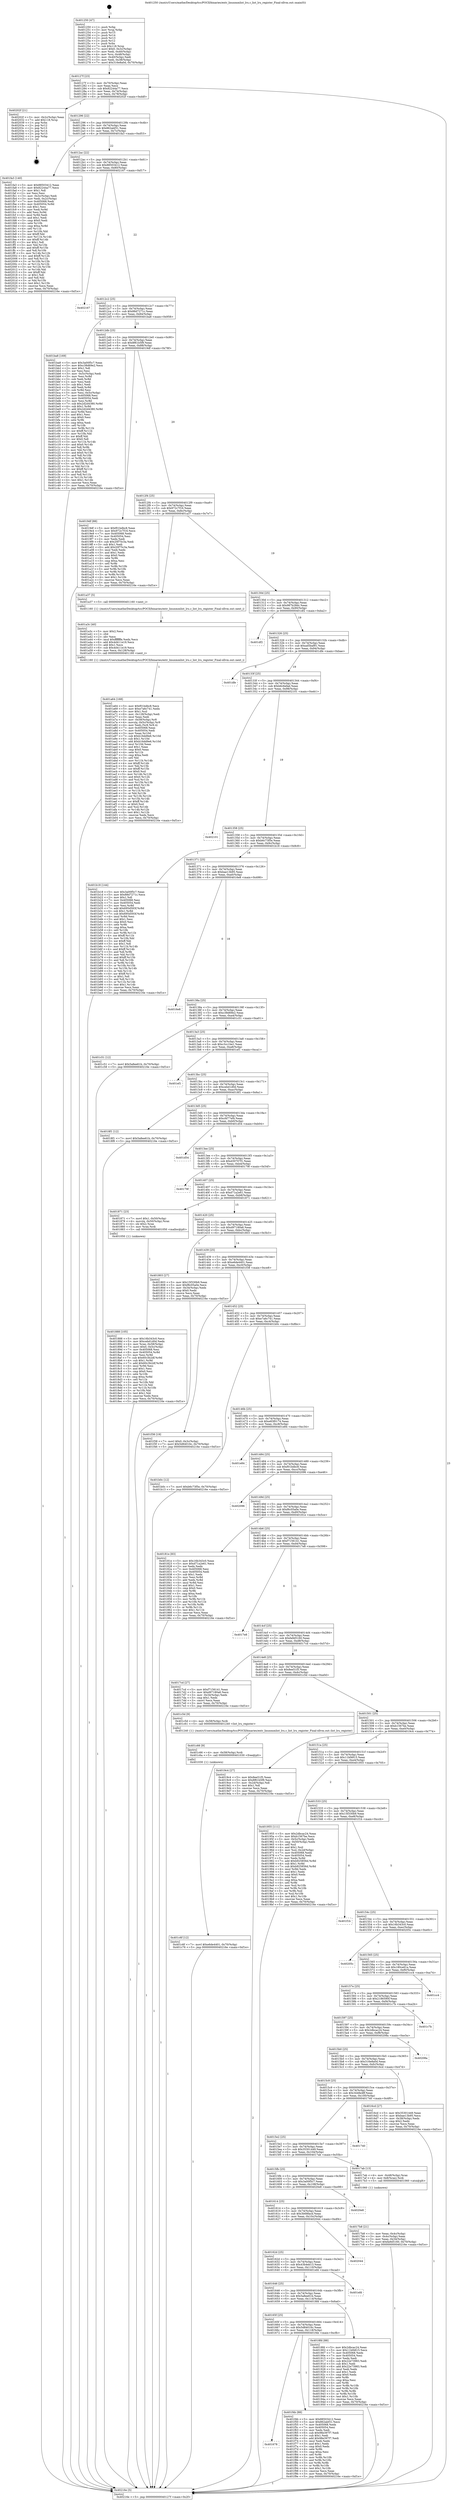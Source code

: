 digraph "0x401250" {
  label = "0x401250 (/mnt/c/Users/mathe/Desktop/tcc/POCII/binaries/extr_linuxmmlist_lru.c_list_lru_register_Final-ollvm.out::main(0))"
  labelloc = "t"
  node[shape=record]

  Entry [label="",width=0.3,height=0.3,shape=circle,fillcolor=black,style=filled]
  "0x40127f" [label="{
     0x40127f [23]\l
     | [instrs]\l
     &nbsp;&nbsp;0x40127f \<+3\>: mov -0x70(%rbp),%eax\l
     &nbsp;&nbsp;0x401282 \<+2\>: mov %eax,%ecx\l
     &nbsp;&nbsp;0x401284 \<+6\>: sub $0x82244a77,%ecx\l
     &nbsp;&nbsp;0x40128a \<+3\>: mov %eax,-0x74(%rbp)\l
     &nbsp;&nbsp;0x40128d \<+3\>: mov %ecx,-0x78(%rbp)\l
     &nbsp;&nbsp;0x401290 \<+6\>: je 000000000040202f \<main+0xddf\>\l
  }"]
  "0x40202f" [label="{
     0x40202f [21]\l
     | [instrs]\l
     &nbsp;&nbsp;0x40202f \<+3\>: mov -0x2c(%rbp),%eax\l
     &nbsp;&nbsp;0x402032 \<+7\>: add $0x118,%rsp\l
     &nbsp;&nbsp;0x402039 \<+1\>: pop %rbx\l
     &nbsp;&nbsp;0x40203a \<+2\>: pop %r12\l
     &nbsp;&nbsp;0x40203c \<+2\>: pop %r13\l
     &nbsp;&nbsp;0x40203e \<+2\>: pop %r14\l
     &nbsp;&nbsp;0x402040 \<+2\>: pop %r15\l
     &nbsp;&nbsp;0x402042 \<+1\>: pop %rbp\l
     &nbsp;&nbsp;0x402043 \<+1\>: ret\l
  }"]
  "0x401296" [label="{
     0x401296 [22]\l
     | [instrs]\l
     &nbsp;&nbsp;0x401296 \<+5\>: jmp 000000000040129b \<main+0x4b\>\l
     &nbsp;&nbsp;0x40129b \<+3\>: mov -0x74(%rbp),%eax\l
     &nbsp;&nbsp;0x40129e \<+5\>: sub $0x862abf31,%eax\l
     &nbsp;&nbsp;0x4012a3 \<+3\>: mov %eax,-0x7c(%rbp)\l
     &nbsp;&nbsp;0x4012a6 \<+6\>: je 0000000000401fa3 \<main+0xd53\>\l
  }"]
  Exit [label="",width=0.3,height=0.3,shape=circle,fillcolor=black,style=filled,peripheries=2]
  "0x401fa3" [label="{
     0x401fa3 [140]\l
     | [instrs]\l
     &nbsp;&nbsp;0x401fa3 \<+5\>: mov $0x88503412,%eax\l
     &nbsp;&nbsp;0x401fa8 \<+5\>: mov $0x82244a77,%ecx\l
     &nbsp;&nbsp;0x401fad \<+2\>: mov $0x1,%dl\l
     &nbsp;&nbsp;0x401faf \<+2\>: xor %esi,%esi\l
     &nbsp;&nbsp;0x401fb1 \<+3\>: mov -0x3c(%rbp),%edi\l
     &nbsp;&nbsp;0x401fb4 \<+3\>: mov %edi,-0x2c(%rbp)\l
     &nbsp;&nbsp;0x401fb7 \<+7\>: mov 0x405068,%edi\l
     &nbsp;&nbsp;0x401fbe \<+8\>: mov 0x405054,%r8d\l
     &nbsp;&nbsp;0x401fc6 \<+3\>: sub $0x1,%esi\l
     &nbsp;&nbsp;0x401fc9 \<+3\>: mov %edi,%r9d\l
     &nbsp;&nbsp;0x401fcc \<+3\>: add %esi,%r9d\l
     &nbsp;&nbsp;0x401fcf \<+4\>: imul %r9d,%edi\l
     &nbsp;&nbsp;0x401fd3 \<+3\>: and $0x1,%edi\l
     &nbsp;&nbsp;0x401fd6 \<+3\>: cmp $0x0,%edi\l
     &nbsp;&nbsp;0x401fd9 \<+4\>: sete %r10b\l
     &nbsp;&nbsp;0x401fdd \<+4\>: cmp $0xa,%r8d\l
     &nbsp;&nbsp;0x401fe1 \<+4\>: setl %r11b\l
     &nbsp;&nbsp;0x401fe5 \<+3\>: mov %r10b,%bl\l
     &nbsp;&nbsp;0x401fe8 \<+3\>: xor $0xff,%bl\l
     &nbsp;&nbsp;0x401feb \<+3\>: mov %r11b,%r14b\l
     &nbsp;&nbsp;0x401fee \<+4\>: xor $0xff,%r14b\l
     &nbsp;&nbsp;0x401ff2 \<+3\>: xor $0x1,%dl\l
     &nbsp;&nbsp;0x401ff5 \<+3\>: mov %bl,%r15b\l
     &nbsp;&nbsp;0x401ff8 \<+4\>: and $0xff,%r15b\l
     &nbsp;&nbsp;0x401ffc \<+3\>: and %dl,%r10b\l
     &nbsp;&nbsp;0x401fff \<+3\>: mov %r14b,%r12b\l
     &nbsp;&nbsp;0x402002 \<+4\>: and $0xff,%r12b\l
     &nbsp;&nbsp;0x402006 \<+3\>: and %dl,%r11b\l
     &nbsp;&nbsp;0x402009 \<+3\>: or %r10b,%r15b\l
     &nbsp;&nbsp;0x40200c \<+3\>: or %r11b,%r12b\l
     &nbsp;&nbsp;0x40200f \<+3\>: xor %r12b,%r15b\l
     &nbsp;&nbsp;0x402012 \<+3\>: or %r14b,%bl\l
     &nbsp;&nbsp;0x402015 \<+3\>: xor $0xff,%bl\l
     &nbsp;&nbsp;0x402018 \<+3\>: or $0x1,%dl\l
     &nbsp;&nbsp;0x40201b \<+2\>: and %dl,%bl\l
     &nbsp;&nbsp;0x40201d \<+3\>: or %bl,%r15b\l
     &nbsp;&nbsp;0x402020 \<+4\>: test $0x1,%r15b\l
     &nbsp;&nbsp;0x402024 \<+3\>: cmovne %ecx,%eax\l
     &nbsp;&nbsp;0x402027 \<+3\>: mov %eax,-0x70(%rbp)\l
     &nbsp;&nbsp;0x40202a \<+5\>: jmp 000000000040216e \<main+0xf1e\>\l
  }"]
  "0x4012ac" [label="{
     0x4012ac [22]\l
     | [instrs]\l
     &nbsp;&nbsp;0x4012ac \<+5\>: jmp 00000000004012b1 \<main+0x61\>\l
     &nbsp;&nbsp;0x4012b1 \<+3\>: mov -0x74(%rbp),%eax\l
     &nbsp;&nbsp;0x4012b4 \<+5\>: sub $0x88503412,%eax\l
     &nbsp;&nbsp;0x4012b9 \<+3\>: mov %eax,-0x80(%rbp)\l
     &nbsp;&nbsp;0x4012bc \<+6\>: je 0000000000402167 \<main+0xf17\>\l
  }"]
  "0x401678" [label="{
     0x401678\l
  }", style=dashed]
  "0x402167" [label="{
     0x402167\l
  }", style=dashed]
  "0x4012c2" [label="{
     0x4012c2 [25]\l
     | [instrs]\l
     &nbsp;&nbsp;0x4012c2 \<+5\>: jmp 00000000004012c7 \<main+0x77\>\l
     &nbsp;&nbsp;0x4012c7 \<+3\>: mov -0x74(%rbp),%eax\l
     &nbsp;&nbsp;0x4012ca \<+5\>: sub $0x88d7271c,%eax\l
     &nbsp;&nbsp;0x4012cf \<+6\>: mov %eax,-0x84(%rbp)\l
     &nbsp;&nbsp;0x4012d5 \<+6\>: je 0000000000401ba8 \<main+0x958\>\l
  }"]
  "0x401f4b" [label="{
     0x401f4b [88]\l
     | [instrs]\l
     &nbsp;&nbsp;0x401f4b \<+5\>: mov $0x88503412,%eax\l
     &nbsp;&nbsp;0x401f50 \<+5\>: mov $0x862abf31,%ecx\l
     &nbsp;&nbsp;0x401f55 \<+7\>: mov 0x405068,%edx\l
     &nbsp;&nbsp;0x401f5c \<+7\>: mov 0x405054,%esi\l
     &nbsp;&nbsp;0x401f63 \<+2\>: mov %edx,%edi\l
     &nbsp;&nbsp;0x401f65 \<+6\>: sub $0x98e397f7,%edi\l
     &nbsp;&nbsp;0x401f6b \<+3\>: sub $0x1,%edi\l
     &nbsp;&nbsp;0x401f6e \<+6\>: add $0x98e397f7,%edi\l
     &nbsp;&nbsp;0x401f74 \<+3\>: imul %edi,%edx\l
     &nbsp;&nbsp;0x401f77 \<+3\>: and $0x1,%edx\l
     &nbsp;&nbsp;0x401f7a \<+3\>: cmp $0x0,%edx\l
     &nbsp;&nbsp;0x401f7d \<+4\>: sete %r8b\l
     &nbsp;&nbsp;0x401f81 \<+3\>: cmp $0xa,%esi\l
     &nbsp;&nbsp;0x401f84 \<+4\>: setl %r9b\l
     &nbsp;&nbsp;0x401f88 \<+3\>: mov %r8b,%r10b\l
     &nbsp;&nbsp;0x401f8b \<+3\>: and %r9b,%r10b\l
     &nbsp;&nbsp;0x401f8e \<+3\>: xor %r9b,%r8b\l
     &nbsp;&nbsp;0x401f91 \<+3\>: or %r8b,%r10b\l
     &nbsp;&nbsp;0x401f94 \<+4\>: test $0x1,%r10b\l
     &nbsp;&nbsp;0x401f98 \<+3\>: cmovne %ecx,%eax\l
     &nbsp;&nbsp;0x401f9b \<+3\>: mov %eax,-0x70(%rbp)\l
     &nbsp;&nbsp;0x401f9e \<+5\>: jmp 000000000040216e \<main+0xf1e\>\l
  }"]
  "0x401ba8" [label="{
     0x401ba8 [169]\l
     | [instrs]\l
     &nbsp;&nbsp;0x401ba8 \<+5\>: mov $0x3a00f5c7,%eax\l
     &nbsp;&nbsp;0x401bad \<+5\>: mov $0xc38d69e2,%ecx\l
     &nbsp;&nbsp;0x401bb2 \<+2\>: mov $0x1,%dl\l
     &nbsp;&nbsp;0x401bb4 \<+2\>: xor %esi,%esi\l
     &nbsp;&nbsp;0x401bb6 \<+3\>: mov -0x5c(%rbp),%edi\l
     &nbsp;&nbsp;0x401bb9 \<+3\>: mov %esi,%r8d\l
     &nbsp;&nbsp;0x401bbc \<+3\>: sub %edi,%r8d\l
     &nbsp;&nbsp;0x401bbf \<+2\>: mov %esi,%edi\l
     &nbsp;&nbsp;0x401bc1 \<+3\>: sub $0x1,%edi\l
     &nbsp;&nbsp;0x401bc4 \<+3\>: add %edi,%r8d\l
     &nbsp;&nbsp;0x401bc7 \<+3\>: sub %r8d,%esi\l
     &nbsp;&nbsp;0x401bca \<+3\>: mov %esi,-0x5c(%rbp)\l
     &nbsp;&nbsp;0x401bcd \<+7\>: mov 0x405068,%esi\l
     &nbsp;&nbsp;0x401bd4 \<+7\>: mov 0x405054,%edi\l
     &nbsp;&nbsp;0x401bdb \<+3\>: mov %esi,%r8d\l
     &nbsp;&nbsp;0x401bde \<+7\>: sub $0x2d2d4380,%r8d\l
     &nbsp;&nbsp;0x401be5 \<+4\>: sub $0x1,%r8d\l
     &nbsp;&nbsp;0x401be9 \<+7\>: add $0x2d2d4380,%r8d\l
     &nbsp;&nbsp;0x401bf0 \<+4\>: imul %r8d,%esi\l
     &nbsp;&nbsp;0x401bf4 \<+3\>: and $0x1,%esi\l
     &nbsp;&nbsp;0x401bf7 \<+3\>: cmp $0x0,%esi\l
     &nbsp;&nbsp;0x401bfa \<+4\>: sete %r9b\l
     &nbsp;&nbsp;0x401bfe \<+3\>: cmp $0xa,%edi\l
     &nbsp;&nbsp;0x401c01 \<+4\>: setl %r10b\l
     &nbsp;&nbsp;0x401c05 \<+3\>: mov %r9b,%r11b\l
     &nbsp;&nbsp;0x401c08 \<+4\>: xor $0xff,%r11b\l
     &nbsp;&nbsp;0x401c0c \<+3\>: mov %r10b,%bl\l
     &nbsp;&nbsp;0x401c0f \<+3\>: xor $0xff,%bl\l
     &nbsp;&nbsp;0x401c12 \<+3\>: xor $0x0,%dl\l
     &nbsp;&nbsp;0x401c15 \<+3\>: mov %r11b,%r14b\l
     &nbsp;&nbsp;0x401c18 \<+4\>: and $0x0,%r14b\l
     &nbsp;&nbsp;0x401c1c \<+3\>: and %dl,%r9b\l
     &nbsp;&nbsp;0x401c1f \<+3\>: mov %bl,%r15b\l
     &nbsp;&nbsp;0x401c22 \<+4\>: and $0x0,%r15b\l
     &nbsp;&nbsp;0x401c26 \<+3\>: and %dl,%r10b\l
     &nbsp;&nbsp;0x401c29 \<+3\>: or %r9b,%r14b\l
     &nbsp;&nbsp;0x401c2c \<+3\>: or %r10b,%r15b\l
     &nbsp;&nbsp;0x401c2f \<+3\>: xor %r15b,%r14b\l
     &nbsp;&nbsp;0x401c32 \<+3\>: or %bl,%r11b\l
     &nbsp;&nbsp;0x401c35 \<+4\>: xor $0xff,%r11b\l
     &nbsp;&nbsp;0x401c39 \<+3\>: or $0x0,%dl\l
     &nbsp;&nbsp;0x401c3c \<+3\>: and %dl,%r11b\l
     &nbsp;&nbsp;0x401c3f \<+3\>: or %r11b,%r14b\l
     &nbsp;&nbsp;0x401c42 \<+4\>: test $0x1,%r14b\l
     &nbsp;&nbsp;0x401c46 \<+3\>: cmovne %ecx,%eax\l
     &nbsp;&nbsp;0x401c49 \<+3\>: mov %eax,-0x70(%rbp)\l
     &nbsp;&nbsp;0x401c4c \<+5\>: jmp 000000000040216e \<main+0xf1e\>\l
  }"]
  "0x4012db" [label="{
     0x4012db [25]\l
     | [instrs]\l
     &nbsp;&nbsp;0x4012db \<+5\>: jmp 00000000004012e0 \<main+0x90\>\l
     &nbsp;&nbsp;0x4012e0 \<+3\>: mov -0x74(%rbp),%eax\l
     &nbsp;&nbsp;0x4012e3 \<+5\>: sub $0x8f61b5f9,%eax\l
     &nbsp;&nbsp;0x4012e8 \<+6\>: mov %eax,-0x88(%rbp)\l
     &nbsp;&nbsp;0x4012ee \<+6\>: je 00000000004019df \<main+0x78f\>\l
  }"]
  "0x401c6f" [label="{
     0x401c6f [12]\l
     | [instrs]\l
     &nbsp;&nbsp;0x401c6f \<+7\>: movl $0xe6de4401,-0x70(%rbp)\l
     &nbsp;&nbsp;0x401c76 \<+5\>: jmp 000000000040216e \<main+0xf1e\>\l
  }"]
  "0x4019df" [label="{
     0x4019df [88]\l
     | [instrs]\l
     &nbsp;&nbsp;0x4019df \<+5\>: mov $0xf01bdbc8,%eax\l
     &nbsp;&nbsp;0x4019e4 \<+5\>: mov $0x972c7f16,%ecx\l
     &nbsp;&nbsp;0x4019e9 \<+7\>: mov 0x405068,%edx\l
     &nbsp;&nbsp;0x4019f0 \<+7\>: mov 0x405054,%esi\l
     &nbsp;&nbsp;0x4019f7 \<+2\>: mov %edx,%edi\l
     &nbsp;&nbsp;0x4019f9 \<+6\>: sub $0x20f75c3a,%edi\l
     &nbsp;&nbsp;0x4019ff \<+3\>: sub $0x1,%edi\l
     &nbsp;&nbsp;0x401a02 \<+6\>: add $0x20f75c3a,%edi\l
     &nbsp;&nbsp;0x401a08 \<+3\>: imul %edi,%edx\l
     &nbsp;&nbsp;0x401a0b \<+3\>: and $0x1,%edx\l
     &nbsp;&nbsp;0x401a0e \<+3\>: cmp $0x0,%edx\l
     &nbsp;&nbsp;0x401a11 \<+4\>: sete %r8b\l
     &nbsp;&nbsp;0x401a15 \<+3\>: cmp $0xa,%esi\l
     &nbsp;&nbsp;0x401a18 \<+4\>: setl %r9b\l
     &nbsp;&nbsp;0x401a1c \<+3\>: mov %r8b,%r10b\l
     &nbsp;&nbsp;0x401a1f \<+3\>: and %r9b,%r10b\l
     &nbsp;&nbsp;0x401a22 \<+3\>: xor %r9b,%r8b\l
     &nbsp;&nbsp;0x401a25 \<+3\>: or %r8b,%r10b\l
     &nbsp;&nbsp;0x401a28 \<+4\>: test $0x1,%r10b\l
     &nbsp;&nbsp;0x401a2c \<+3\>: cmovne %ecx,%eax\l
     &nbsp;&nbsp;0x401a2f \<+3\>: mov %eax,-0x70(%rbp)\l
     &nbsp;&nbsp;0x401a32 \<+5\>: jmp 000000000040216e \<main+0xf1e\>\l
  }"]
  "0x4012f4" [label="{
     0x4012f4 [25]\l
     | [instrs]\l
     &nbsp;&nbsp;0x4012f4 \<+5\>: jmp 00000000004012f9 \<main+0xa9\>\l
     &nbsp;&nbsp;0x4012f9 \<+3\>: mov -0x74(%rbp),%eax\l
     &nbsp;&nbsp;0x4012fc \<+5\>: sub $0x972c7f16,%eax\l
     &nbsp;&nbsp;0x401301 \<+6\>: mov %eax,-0x8c(%rbp)\l
     &nbsp;&nbsp;0x401307 \<+6\>: je 0000000000401a37 \<main+0x7e7\>\l
  }"]
  "0x401c66" [label="{
     0x401c66 [9]\l
     | [instrs]\l
     &nbsp;&nbsp;0x401c66 \<+4\>: mov -0x58(%rbp),%rdi\l
     &nbsp;&nbsp;0x401c6a \<+5\>: call 0000000000401030 \<free@plt\>\l
     | [calls]\l
     &nbsp;&nbsp;0x401030 \{1\} (unknown)\l
  }"]
  "0x401a37" [label="{
     0x401a37 [5]\l
     | [instrs]\l
     &nbsp;&nbsp;0x401a37 \<+5\>: call 0000000000401160 \<next_i\>\l
     | [calls]\l
     &nbsp;&nbsp;0x401160 \{1\} (/mnt/c/Users/mathe/Desktop/tcc/POCII/binaries/extr_linuxmmlist_lru.c_list_lru_register_Final-ollvm.out::next_i)\l
  }"]
  "0x40130d" [label="{
     0x40130d [25]\l
     | [instrs]\l
     &nbsp;&nbsp;0x40130d \<+5\>: jmp 0000000000401312 \<main+0xc2\>\l
     &nbsp;&nbsp;0x401312 \<+3\>: mov -0x74(%rbp),%eax\l
     &nbsp;&nbsp;0x401315 \<+5\>: sub $0x987b28dc,%eax\l
     &nbsp;&nbsp;0x40131a \<+6\>: mov %eax,-0x90(%rbp)\l
     &nbsp;&nbsp;0x401320 \<+6\>: je 0000000000401df2 \<main+0xba2\>\l
  }"]
  "0x401a64" [label="{
     0x401a64 [168]\l
     | [instrs]\l
     &nbsp;&nbsp;0x401a64 \<+5\>: mov $0xf01bdbc8,%ecx\l
     &nbsp;&nbsp;0x401a69 \<+5\>: mov $0xe7a6c741,%edx\l
     &nbsp;&nbsp;0x401a6e \<+3\>: mov $0x1,%sil\l
     &nbsp;&nbsp;0x401a71 \<+6\>: mov -0x128(%rbp),%edi\l
     &nbsp;&nbsp;0x401a77 \<+3\>: imul %eax,%edi\l
     &nbsp;&nbsp;0x401a7a \<+4\>: mov -0x58(%rbp),%r8\l
     &nbsp;&nbsp;0x401a7e \<+4\>: movslq -0x5c(%rbp),%r9\l
     &nbsp;&nbsp;0x401a82 \<+4\>: mov %edi,(%r8,%r9,4)\l
     &nbsp;&nbsp;0x401a86 \<+7\>: mov 0x405068,%eax\l
     &nbsp;&nbsp;0x401a8d \<+7\>: mov 0x405054,%edi\l
     &nbsp;&nbsp;0x401a94 \<+3\>: mov %eax,%r10d\l
     &nbsp;&nbsp;0x401a97 \<+7\>: sub $0xb16dd9e6,%r10d\l
     &nbsp;&nbsp;0x401a9e \<+4\>: sub $0x1,%r10d\l
     &nbsp;&nbsp;0x401aa2 \<+7\>: add $0xb16dd9e6,%r10d\l
     &nbsp;&nbsp;0x401aa9 \<+4\>: imul %r10d,%eax\l
     &nbsp;&nbsp;0x401aad \<+3\>: and $0x1,%eax\l
     &nbsp;&nbsp;0x401ab0 \<+3\>: cmp $0x0,%eax\l
     &nbsp;&nbsp;0x401ab3 \<+4\>: sete %r11b\l
     &nbsp;&nbsp;0x401ab7 \<+3\>: cmp $0xa,%edi\l
     &nbsp;&nbsp;0x401aba \<+3\>: setl %bl\l
     &nbsp;&nbsp;0x401abd \<+3\>: mov %r11b,%r14b\l
     &nbsp;&nbsp;0x401ac0 \<+4\>: xor $0xff,%r14b\l
     &nbsp;&nbsp;0x401ac4 \<+3\>: mov %bl,%r15b\l
     &nbsp;&nbsp;0x401ac7 \<+4\>: xor $0xff,%r15b\l
     &nbsp;&nbsp;0x401acb \<+4\>: xor $0x0,%sil\l
     &nbsp;&nbsp;0x401acf \<+3\>: mov %r14b,%r12b\l
     &nbsp;&nbsp;0x401ad2 \<+4\>: and $0x0,%r12b\l
     &nbsp;&nbsp;0x401ad6 \<+3\>: and %sil,%r11b\l
     &nbsp;&nbsp;0x401ad9 \<+3\>: mov %r15b,%r13b\l
     &nbsp;&nbsp;0x401adc \<+4\>: and $0x0,%r13b\l
     &nbsp;&nbsp;0x401ae0 \<+3\>: and %sil,%bl\l
     &nbsp;&nbsp;0x401ae3 \<+3\>: or %r11b,%r12b\l
     &nbsp;&nbsp;0x401ae6 \<+3\>: or %bl,%r13b\l
     &nbsp;&nbsp;0x401ae9 \<+3\>: xor %r13b,%r12b\l
     &nbsp;&nbsp;0x401aec \<+3\>: or %r15b,%r14b\l
     &nbsp;&nbsp;0x401aef \<+4\>: xor $0xff,%r14b\l
     &nbsp;&nbsp;0x401af3 \<+4\>: or $0x0,%sil\l
     &nbsp;&nbsp;0x401af7 \<+3\>: and %sil,%r14b\l
     &nbsp;&nbsp;0x401afa \<+3\>: or %r14b,%r12b\l
     &nbsp;&nbsp;0x401afd \<+4\>: test $0x1,%r12b\l
     &nbsp;&nbsp;0x401b01 \<+3\>: cmovne %edx,%ecx\l
     &nbsp;&nbsp;0x401b04 \<+3\>: mov %ecx,-0x70(%rbp)\l
     &nbsp;&nbsp;0x401b07 \<+5\>: jmp 000000000040216e \<main+0xf1e\>\l
  }"]
  "0x401df2" [label="{
     0x401df2\l
  }", style=dashed]
  "0x401326" [label="{
     0x401326 [25]\l
     | [instrs]\l
     &nbsp;&nbsp;0x401326 \<+5\>: jmp 000000000040132b \<main+0xdb\>\l
     &nbsp;&nbsp;0x40132b \<+3\>: mov -0x74(%rbp),%eax\l
     &nbsp;&nbsp;0x40132e \<+5\>: sub $0xad5baf91,%eax\l
     &nbsp;&nbsp;0x401333 \<+6\>: mov %eax,-0x94(%rbp)\l
     &nbsp;&nbsp;0x401339 \<+6\>: je 0000000000401dfe \<main+0xbae\>\l
  }"]
  "0x401a3c" [label="{
     0x401a3c [40]\l
     | [instrs]\l
     &nbsp;&nbsp;0x401a3c \<+5\>: mov $0x2,%ecx\l
     &nbsp;&nbsp;0x401a41 \<+1\>: cltd\l
     &nbsp;&nbsp;0x401a42 \<+2\>: idiv %ecx\l
     &nbsp;&nbsp;0x401a44 \<+6\>: imul $0xfffffffe,%edx,%ecx\l
     &nbsp;&nbsp;0x401a4a \<+6\>: add $0x4d411e19,%ecx\l
     &nbsp;&nbsp;0x401a50 \<+3\>: add $0x1,%ecx\l
     &nbsp;&nbsp;0x401a53 \<+6\>: sub $0x4d411e19,%ecx\l
     &nbsp;&nbsp;0x401a59 \<+6\>: mov %ecx,-0x128(%rbp)\l
     &nbsp;&nbsp;0x401a5f \<+5\>: call 0000000000401160 \<next_i\>\l
     | [calls]\l
     &nbsp;&nbsp;0x401160 \{1\} (/mnt/c/Users/mathe/Desktop/tcc/POCII/binaries/extr_linuxmmlist_lru.c_list_lru_register_Final-ollvm.out::next_i)\l
  }"]
  "0x401dfe" [label="{
     0x401dfe\l
  }", style=dashed]
  "0x40133f" [label="{
     0x40133f [25]\l
     | [instrs]\l
     &nbsp;&nbsp;0x40133f \<+5\>: jmp 0000000000401344 \<main+0xf4\>\l
     &nbsp;&nbsp;0x401344 \<+3\>: mov -0x74(%rbp),%eax\l
     &nbsp;&nbsp;0x401347 \<+5\>: sub $0xb6c6efad,%eax\l
     &nbsp;&nbsp;0x40134c \<+6\>: mov %eax,-0x98(%rbp)\l
     &nbsp;&nbsp;0x401352 \<+6\>: je 0000000000402101 \<main+0xeb1\>\l
  }"]
  "0x40165f" [label="{
     0x40165f [25]\l
     | [instrs]\l
     &nbsp;&nbsp;0x40165f \<+5\>: jmp 0000000000401664 \<main+0x414\>\l
     &nbsp;&nbsp;0x401664 \<+3\>: mov -0x74(%rbp),%eax\l
     &nbsp;&nbsp;0x401667 \<+5\>: sub $0x5d84016c,%eax\l
     &nbsp;&nbsp;0x40166c \<+6\>: mov %eax,-0x118(%rbp)\l
     &nbsp;&nbsp;0x401672 \<+6\>: je 0000000000401f4b \<main+0xcfb\>\l
  }"]
  "0x402101" [label="{
     0x402101\l
  }", style=dashed]
  "0x401358" [label="{
     0x401358 [25]\l
     | [instrs]\l
     &nbsp;&nbsp;0x401358 \<+5\>: jmp 000000000040135d \<main+0x10d\>\l
     &nbsp;&nbsp;0x40135d \<+3\>: mov -0x74(%rbp),%eax\l
     &nbsp;&nbsp;0x401360 \<+5\>: sub $0xb6c73f5e,%eax\l
     &nbsp;&nbsp;0x401365 \<+6\>: mov %eax,-0x9c(%rbp)\l
     &nbsp;&nbsp;0x40136b \<+6\>: je 0000000000401b18 \<main+0x8c8\>\l
  }"]
  "0x4018fd" [label="{
     0x4018fd [88]\l
     | [instrs]\l
     &nbsp;&nbsp;0x4018fd \<+5\>: mov $0x2dbcac24,%eax\l
     &nbsp;&nbsp;0x401902 \<+5\>: mov $0x11bf4815,%ecx\l
     &nbsp;&nbsp;0x401907 \<+7\>: mov 0x405068,%edx\l
     &nbsp;&nbsp;0x40190e \<+7\>: mov 0x405054,%esi\l
     &nbsp;&nbsp;0x401915 \<+2\>: mov %edx,%edi\l
     &nbsp;&nbsp;0x401917 \<+6\>: sub $0x22e73983,%edi\l
     &nbsp;&nbsp;0x40191d \<+3\>: sub $0x1,%edi\l
     &nbsp;&nbsp;0x401920 \<+6\>: add $0x22e73983,%edi\l
     &nbsp;&nbsp;0x401926 \<+3\>: imul %edi,%edx\l
     &nbsp;&nbsp;0x401929 \<+3\>: and $0x1,%edx\l
     &nbsp;&nbsp;0x40192c \<+3\>: cmp $0x0,%edx\l
     &nbsp;&nbsp;0x40192f \<+4\>: sete %r8b\l
     &nbsp;&nbsp;0x401933 \<+3\>: cmp $0xa,%esi\l
     &nbsp;&nbsp;0x401936 \<+4\>: setl %r9b\l
     &nbsp;&nbsp;0x40193a \<+3\>: mov %r8b,%r10b\l
     &nbsp;&nbsp;0x40193d \<+3\>: and %r9b,%r10b\l
     &nbsp;&nbsp;0x401940 \<+3\>: xor %r9b,%r8b\l
     &nbsp;&nbsp;0x401943 \<+3\>: or %r8b,%r10b\l
     &nbsp;&nbsp;0x401946 \<+4\>: test $0x1,%r10b\l
     &nbsp;&nbsp;0x40194a \<+3\>: cmovne %ecx,%eax\l
     &nbsp;&nbsp;0x40194d \<+3\>: mov %eax,-0x70(%rbp)\l
     &nbsp;&nbsp;0x401950 \<+5\>: jmp 000000000040216e \<main+0xf1e\>\l
  }"]
  "0x401b18" [label="{
     0x401b18 [144]\l
     | [instrs]\l
     &nbsp;&nbsp;0x401b18 \<+5\>: mov $0x3a00f5c7,%eax\l
     &nbsp;&nbsp;0x401b1d \<+5\>: mov $0x88d7271c,%ecx\l
     &nbsp;&nbsp;0x401b22 \<+2\>: mov $0x1,%dl\l
     &nbsp;&nbsp;0x401b24 \<+7\>: mov 0x405068,%esi\l
     &nbsp;&nbsp;0x401b2b \<+7\>: mov 0x405054,%edi\l
     &nbsp;&nbsp;0x401b32 \<+3\>: mov %esi,%r8d\l
     &nbsp;&nbsp;0x401b35 \<+7\>: add $0x695d593f,%r8d\l
     &nbsp;&nbsp;0x401b3c \<+4\>: sub $0x1,%r8d\l
     &nbsp;&nbsp;0x401b40 \<+7\>: sub $0x695d593f,%r8d\l
     &nbsp;&nbsp;0x401b47 \<+4\>: imul %r8d,%esi\l
     &nbsp;&nbsp;0x401b4b \<+3\>: and $0x1,%esi\l
     &nbsp;&nbsp;0x401b4e \<+3\>: cmp $0x0,%esi\l
     &nbsp;&nbsp;0x401b51 \<+4\>: sete %r9b\l
     &nbsp;&nbsp;0x401b55 \<+3\>: cmp $0xa,%edi\l
     &nbsp;&nbsp;0x401b58 \<+4\>: setl %r10b\l
     &nbsp;&nbsp;0x401b5c \<+3\>: mov %r9b,%r11b\l
     &nbsp;&nbsp;0x401b5f \<+4\>: xor $0xff,%r11b\l
     &nbsp;&nbsp;0x401b63 \<+3\>: mov %r10b,%bl\l
     &nbsp;&nbsp;0x401b66 \<+3\>: xor $0xff,%bl\l
     &nbsp;&nbsp;0x401b69 \<+3\>: xor $0x1,%dl\l
     &nbsp;&nbsp;0x401b6c \<+3\>: mov %r11b,%r14b\l
     &nbsp;&nbsp;0x401b6f \<+4\>: and $0xff,%r14b\l
     &nbsp;&nbsp;0x401b73 \<+3\>: and %dl,%r9b\l
     &nbsp;&nbsp;0x401b76 \<+3\>: mov %bl,%r15b\l
     &nbsp;&nbsp;0x401b79 \<+4\>: and $0xff,%r15b\l
     &nbsp;&nbsp;0x401b7d \<+3\>: and %dl,%r10b\l
     &nbsp;&nbsp;0x401b80 \<+3\>: or %r9b,%r14b\l
     &nbsp;&nbsp;0x401b83 \<+3\>: or %r10b,%r15b\l
     &nbsp;&nbsp;0x401b86 \<+3\>: xor %r15b,%r14b\l
     &nbsp;&nbsp;0x401b89 \<+3\>: or %bl,%r11b\l
     &nbsp;&nbsp;0x401b8c \<+4\>: xor $0xff,%r11b\l
     &nbsp;&nbsp;0x401b90 \<+3\>: or $0x1,%dl\l
     &nbsp;&nbsp;0x401b93 \<+3\>: and %dl,%r11b\l
     &nbsp;&nbsp;0x401b96 \<+3\>: or %r11b,%r14b\l
     &nbsp;&nbsp;0x401b99 \<+4\>: test $0x1,%r14b\l
     &nbsp;&nbsp;0x401b9d \<+3\>: cmovne %ecx,%eax\l
     &nbsp;&nbsp;0x401ba0 \<+3\>: mov %eax,-0x70(%rbp)\l
     &nbsp;&nbsp;0x401ba3 \<+5\>: jmp 000000000040216e \<main+0xf1e\>\l
  }"]
  "0x401371" [label="{
     0x401371 [25]\l
     | [instrs]\l
     &nbsp;&nbsp;0x401371 \<+5\>: jmp 0000000000401376 \<main+0x126\>\l
     &nbsp;&nbsp;0x401376 \<+3\>: mov -0x74(%rbp),%eax\l
     &nbsp;&nbsp;0x401379 \<+5\>: sub $0xbae13b95,%eax\l
     &nbsp;&nbsp;0x40137e \<+6\>: mov %eax,-0xa0(%rbp)\l
     &nbsp;&nbsp;0x401384 \<+6\>: je 00000000004016e8 \<main+0x498\>\l
  }"]
  "0x401646" [label="{
     0x401646 [25]\l
     | [instrs]\l
     &nbsp;&nbsp;0x401646 \<+5\>: jmp 000000000040164b \<main+0x3fb\>\l
     &nbsp;&nbsp;0x40164b \<+3\>: mov -0x74(%rbp),%eax\l
     &nbsp;&nbsp;0x40164e \<+5\>: sub $0x5a8ee61b,%eax\l
     &nbsp;&nbsp;0x401653 \<+6\>: mov %eax,-0x114(%rbp)\l
     &nbsp;&nbsp;0x401659 \<+6\>: je 00000000004018fd \<main+0x6ad\>\l
  }"]
  "0x4016e8" [label="{
     0x4016e8\l
  }", style=dashed]
  "0x40138a" [label="{
     0x40138a [25]\l
     | [instrs]\l
     &nbsp;&nbsp;0x40138a \<+5\>: jmp 000000000040138f \<main+0x13f\>\l
     &nbsp;&nbsp;0x40138f \<+3\>: mov -0x74(%rbp),%eax\l
     &nbsp;&nbsp;0x401392 \<+5\>: sub $0xc38d69e2,%eax\l
     &nbsp;&nbsp;0x401397 \<+6\>: mov %eax,-0xa4(%rbp)\l
     &nbsp;&nbsp;0x40139d \<+6\>: je 0000000000401c51 \<main+0xa01\>\l
  }"]
  "0x401efd" [label="{
     0x401efd\l
  }", style=dashed]
  "0x401c51" [label="{
     0x401c51 [12]\l
     | [instrs]\l
     &nbsp;&nbsp;0x401c51 \<+7\>: movl $0x5a8ee61b,-0x70(%rbp)\l
     &nbsp;&nbsp;0x401c58 \<+5\>: jmp 000000000040216e \<main+0xf1e\>\l
  }"]
  "0x4013a3" [label="{
     0x4013a3 [25]\l
     | [instrs]\l
     &nbsp;&nbsp;0x4013a3 \<+5\>: jmp 00000000004013a8 \<main+0x158\>\l
     &nbsp;&nbsp;0x4013a8 \<+3\>: mov -0x74(%rbp),%eax\l
     &nbsp;&nbsp;0x4013ab \<+5\>: sub $0xc3cc1be1,%eax\l
     &nbsp;&nbsp;0x4013b0 \<+6\>: mov %eax,-0xa8(%rbp)\l
     &nbsp;&nbsp;0x4013b6 \<+6\>: je 0000000000401ef1 \<main+0xca1\>\l
  }"]
  "0x40162d" [label="{
     0x40162d [25]\l
     | [instrs]\l
     &nbsp;&nbsp;0x40162d \<+5\>: jmp 0000000000401632 \<main+0x3e2\>\l
     &nbsp;&nbsp;0x401632 \<+3\>: mov -0x74(%rbp),%eax\l
     &nbsp;&nbsp;0x401635 \<+5\>: sub $0x43b4eb13,%eax\l
     &nbsp;&nbsp;0x40163a \<+6\>: mov %eax,-0x110(%rbp)\l
     &nbsp;&nbsp;0x401640 \<+6\>: je 0000000000401efd \<main+0xcad\>\l
  }"]
  "0x401ef1" [label="{
     0x401ef1\l
  }", style=dashed]
  "0x4013bc" [label="{
     0x4013bc [25]\l
     | [instrs]\l
     &nbsp;&nbsp;0x4013bc \<+5\>: jmp 00000000004013c1 \<main+0x171\>\l
     &nbsp;&nbsp;0x4013c1 \<+3\>: mov -0x74(%rbp),%eax\l
     &nbsp;&nbsp;0x4013c4 \<+5\>: sub $0xcebd1d0d,%eax\l
     &nbsp;&nbsp;0x4013c9 \<+6\>: mov %eax,-0xac(%rbp)\l
     &nbsp;&nbsp;0x4013cf \<+6\>: je 00000000004018f1 \<main+0x6a1\>\l
  }"]
  "0x402044" [label="{
     0x402044\l
  }", style=dashed]
  "0x4018f1" [label="{
     0x4018f1 [12]\l
     | [instrs]\l
     &nbsp;&nbsp;0x4018f1 \<+7\>: movl $0x5a8ee61b,-0x70(%rbp)\l
     &nbsp;&nbsp;0x4018f8 \<+5\>: jmp 000000000040216e \<main+0xf1e\>\l
  }"]
  "0x4013d5" [label="{
     0x4013d5 [25]\l
     | [instrs]\l
     &nbsp;&nbsp;0x4013d5 \<+5\>: jmp 00000000004013da \<main+0x18a\>\l
     &nbsp;&nbsp;0x4013da \<+3\>: mov -0x74(%rbp),%eax\l
     &nbsp;&nbsp;0x4013dd \<+5\>: sub $0xcfd77ef4,%eax\l
     &nbsp;&nbsp;0x4013e2 \<+6\>: mov %eax,-0xb0(%rbp)\l
     &nbsp;&nbsp;0x4013e8 \<+6\>: je 0000000000401d54 \<main+0xb04\>\l
  }"]
  "0x401614" [label="{
     0x401614 [25]\l
     | [instrs]\l
     &nbsp;&nbsp;0x401614 \<+5\>: jmp 0000000000401619 \<main+0x3c9\>\l
     &nbsp;&nbsp;0x401619 \<+3\>: mov -0x74(%rbp),%eax\l
     &nbsp;&nbsp;0x40161c \<+5\>: sub $0x3b68facd,%eax\l
     &nbsp;&nbsp;0x401621 \<+6\>: mov %eax,-0x10c(%rbp)\l
     &nbsp;&nbsp;0x401627 \<+6\>: je 0000000000402044 \<main+0xdf4\>\l
  }"]
  "0x401d54" [label="{
     0x401d54\l
  }", style=dashed]
  "0x4013ee" [label="{
     0x4013ee [25]\l
     | [instrs]\l
     &nbsp;&nbsp;0x4013ee \<+5\>: jmp 00000000004013f3 \<main+0x1a3\>\l
     &nbsp;&nbsp;0x4013f3 \<+3\>: mov -0x74(%rbp),%eax\l
     &nbsp;&nbsp;0x4013f6 \<+5\>: sub $0xd30707f1,%eax\l
     &nbsp;&nbsp;0x4013fb \<+6\>: mov %eax,-0xb4(%rbp)\l
     &nbsp;&nbsp;0x401401 \<+6\>: je 000000000040179f \<main+0x54f\>\l
  }"]
  "0x4020e8" [label="{
     0x4020e8\l
  }", style=dashed]
  "0x40179f" [label="{
     0x40179f\l
  }", style=dashed]
  "0x401407" [label="{
     0x401407 [25]\l
     | [instrs]\l
     &nbsp;&nbsp;0x401407 \<+5\>: jmp 000000000040140c \<main+0x1bc\>\l
     &nbsp;&nbsp;0x40140c \<+3\>: mov -0x74(%rbp),%eax\l
     &nbsp;&nbsp;0x40140f \<+5\>: sub $0xd71a2e61,%eax\l
     &nbsp;&nbsp;0x401414 \<+6\>: mov %eax,-0xb8(%rbp)\l
     &nbsp;&nbsp;0x40141a \<+6\>: je 0000000000401871 \<main+0x621\>\l
  }"]
  "0x401888" [label="{
     0x401888 [105]\l
     | [instrs]\l
     &nbsp;&nbsp;0x401888 \<+5\>: mov $0x16b343c0,%ecx\l
     &nbsp;&nbsp;0x40188d \<+5\>: mov $0xcebd1d0d,%edx\l
     &nbsp;&nbsp;0x401892 \<+4\>: mov %rax,-0x58(%rbp)\l
     &nbsp;&nbsp;0x401896 \<+7\>: movl $0x0,-0x5c(%rbp)\l
     &nbsp;&nbsp;0x40189d \<+7\>: mov 0x405068,%esi\l
     &nbsp;&nbsp;0x4018a4 \<+8\>: mov 0x405054,%r8d\l
     &nbsp;&nbsp;0x4018ac \<+3\>: mov %esi,%r9d\l
     &nbsp;&nbsp;0x4018af \<+7\>: sub $0x60c3b2df,%r9d\l
     &nbsp;&nbsp;0x4018b6 \<+4\>: sub $0x1,%r9d\l
     &nbsp;&nbsp;0x4018ba \<+7\>: add $0x60c3b2df,%r9d\l
     &nbsp;&nbsp;0x4018c1 \<+4\>: imul %r9d,%esi\l
     &nbsp;&nbsp;0x4018c5 \<+3\>: and $0x1,%esi\l
     &nbsp;&nbsp;0x4018c8 \<+3\>: cmp $0x0,%esi\l
     &nbsp;&nbsp;0x4018cb \<+4\>: sete %r10b\l
     &nbsp;&nbsp;0x4018cf \<+4\>: cmp $0xa,%r8d\l
     &nbsp;&nbsp;0x4018d3 \<+4\>: setl %r11b\l
     &nbsp;&nbsp;0x4018d7 \<+3\>: mov %r10b,%bl\l
     &nbsp;&nbsp;0x4018da \<+3\>: and %r11b,%bl\l
     &nbsp;&nbsp;0x4018dd \<+3\>: xor %r11b,%r10b\l
     &nbsp;&nbsp;0x4018e0 \<+3\>: or %r10b,%bl\l
     &nbsp;&nbsp;0x4018e3 \<+3\>: test $0x1,%bl\l
     &nbsp;&nbsp;0x4018e6 \<+3\>: cmovne %edx,%ecx\l
     &nbsp;&nbsp;0x4018e9 \<+3\>: mov %ecx,-0x70(%rbp)\l
     &nbsp;&nbsp;0x4018ec \<+5\>: jmp 000000000040216e \<main+0xf1e\>\l
  }"]
  "0x401871" [label="{
     0x401871 [23]\l
     | [instrs]\l
     &nbsp;&nbsp;0x401871 \<+7\>: movl $0x1,-0x50(%rbp)\l
     &nbsp;&nbsp;0x401878 \<+4\>: movslq -0x50(%rbp),%rax\l
     &nbsp;&nbsp;0x40187c \<+4\>: shl $0x2,%rax\l
     &nbsp;&nbsp;0x401880 \<+3\>: mov %rax,%rdi\l
     &nbsp;&nbsp;0x401883 \<+5\>: call 0000000000401050 \<malloc@plt\>\l
     | [calls]\l
     &nbsp;&nbsp;0x401050 \{1\} (unknown)\l
  }"]
  "0x401420" [label="{
     0x401420 [25]\l
     | [instrs]\l
     &nbsp;&nbsp;0x401420 \<+5\>: jmp 0000000000401425 \<main+0x1d5\>\l
     &nbsp;&nbsp;0x401425 \<+3\>: mov -0x74(%rbp),%eax\l
     &nbsp;&nbsp;0x401428 \<+5\>: sub $0xd97180a6,%eax\l
     &nbsp;&nbsp;0x40142d \<+6\>: mov %eax,-0xbc(%rbp)\l
     &nbsp;&nbsp;0x401433 \<+6\>: je 0000000000401803 \<main+0x5b3\>\l
  }"]
  "0x4017b8" [label="{
     0x4017b8 [21]\l
     | [instrs]\l
     &nbsp;&nbsp;0x4017b8 \<+3\>: mov %eax,-0x4c(%rbp)\l
     &nbsp;&nbsp;0x4017bb \<+3\>: mov -0x4c(%rbp),%eax\l
     &nbsp;&nbsp;0x4017be \<+3\>: mov %eax,-0x34(%rbp)\l
     &nbsp;&nbsp;0x4017c1 \<+7\>: movl $0xfa9d5160,-0x70(%rbp)\l
     &nbsp;&nbsp;0x4017c8 \<+5\>: jmp 000000000040216e \<main+0xf1e\>\l
  }"]
  "0x401803" [label="{
     0x401803 [27]\l
     | [instrs]\l
     &nbsp;&nbsp;0x401803 \<+5\>: mov $0x15f330b9,%eax\l
     &nbsp;&nbsp;0x401808 \<+5\>: mov $0xf6c05a0e,%ecx\l
     &nbsp;&nbsp;0x40180d \<+3\>: mov -0x34(%rbp),%edx\l
     &nbsp;&nbsp;0x401810 \<+3\>: cmp $0x0,%edx\l
     &nbsp;&nbsp;0x401813 \<+3\>: cmove %ecx,%eax\l
     &nbsp;&nbsp;0x401816 \<+3\>: mov %eax,-0x70(%rbp)\l
     &nbsp;&nbsp;0x401819 \<+5\>: jmp 000000000040216e \<main+0xf1e\>\l
  }"]
  "0x401439" [label="{
     0x401439 [25]\l
     | [instrs]\l
     &nbsp;&nbsp;0x401439 \<+5\>: jmp 000000000040143e \<main+0x1ee\>\l
     &nbsp;&nbsp;0x40143e \<+3\>: mov -0x74(%rbp),%eax\l
     &nbsp;&nbsp;0x401441 \<+5\>: sub $0xe6de4401,%eax\l
     &nbsp;&nbsp;0x401446 \<+6\>: mov %eax,-0xc0(%rbp)\l
     &nbsp;&nbsp;0x40144c \<+6\>: je 0000000000401f38 \<main+0xce8\>\l
  }"]
  "0x4015fb" [label="{
     0x4015fb [25]\l
     | [instrs]\l
     &nbsp;&nbsp;0x4015fb \<+5\>: jmp 0000000000401600 \<main+0x3b0\>\l
     &nbsp;&nbsp;0x401600 \<+3\>: mov -0x74(%rbp),%eax\l
     &nbsp;&nbsp;0x401603 \<+5\>: sub $0x3a00f5c7,%eax\l
     &nbsp;&nbsp;0x401608 \<+6\>: mov %eax,-0x108(%rbp)\l
     &nbsp;&nbsp;0x40160e \<+6\>: je 00000000004020e8 \<main+0xe98\>\l
  }"]
  "0x401f38" [label="{
     0x401f38 [19]\l
     | [instrs]\l
     &nbsp;&nbsp;0x401f38 \<+7\>: movl $0x0,-0x3c(%rbp)\l
     &nbsp;&nbsp;0x401f3f \<+7\>: movl $0x5d84016c,-0x70(%rbp)\l
     &nbsp;&nbsp;0x401f46 \<+5\>: jmp 000000000040216e \<main+0xf1e\>\l
  }"]
  "0x401452" [label="{
     0x401452 [25]\l
     | [instrs]\l
     &nbsp;&nbsp;0x401452 \<+5\>: jmp 0000000000401457 \<main+0x207\>\l
     &nbsp;&nbsp;0x401457 \<+3\>: mov -0x74(%rbp),%eax\l
     &nbsp;&nbsp;0x40145a \<+5\>: sub $0xe7a6c741,%eax\l
     &nbsp;&nbsp;0x40145f \<+6\>: mov %eax,-0xc4(%rbp)\l
     &nbsp;&nbsp;0x401465 \<+6\>: je 0000000000401b0c \<main+0x8bc\>\l
  }"]
  "0x4017ab" [label="{
     0x4017ab [13]\l
     | [instrs]\l
     &nbsp;&nbsp;0x4017ab \<+4\>: mov -0x48(%rbp),%rax\l
     &nbsp;&nbsp;0x4017af \<+4\>: mov 0x8(%rax),%rdi\l
     &nbsp;&nbsp;0x4017b3 \<+5\>: call 0000000000401060 \<atoi@plt\>\l
     | [calls]\l
     &nbsp;&nbsp;0x401060 \{1\} (unknown)\l
  }"]
  "0x401b0c" [label="{
     0x401b0c [12]\l
     | [instrs]\l
     &nbsp;&nbsp;0x401b0c \<+7\>: movl $0xb6c73f5e,-0x70(%rbp)\l
     &nbsp;&nbsp;0x401b13 \<+5\>: jmp 000000000040216e \<main+0xf1e\>\l
  }"]
  "0x40146b" [label="{
     0x40146b [25]\l
     | [instrs]\l
     &nbsp;&nbsp;0x40146b \<+5\>: jmp 0000000000401470 \<main+0x220\>\l
     &nbsp;&nbsp;0x401470 \<+3\>: mov -0x74(%rbp),%eax\l
     &nbsp;&nbsp;0x401473 \<+5\>: sub $0xe83f0174,%eax\l
     &nbsp;&nbsp;0x401478 \<+6\>: mov %eax,-0xc8(%rbp)\l
     &nbsp;&nbsp;0x40147e \<+6\>: je 0000000000401e84 \<main+0xc34\>\l
  }"]
  "0x4015e2" [label="{
     0x4015e2 [25]\l
     | [instrs]\l
     &nbsp;&nbsp;0x4015e2 \<+5\>: jmp 00000000004015e7 \<main+0x397\>\l
     &nbsp;&nbsp;0x4015e7 \<+3\>: mov -0x74(%rbp),%eax\l
     &nbsp;&nbsp;0x4015ea \<+5\>: sub $0x35301449,%eax\l
     &nbsp;&nbsp;0x4015ef \<+6\>: mov %eax,-0x104(%rbp)\l
     &nbsp;&nbsp;0x4015f5 \<+6\>: je 00000000004017ab \<main+0x55b\>\l
  }"]
  "0x401e84" [label="{
     0x401e84\l
  }", style=dashed]
  "0x401484" [label="{
     0x401484 [25]\l
     | [instrs]\l
     &nbsp;&nbsp;0x401484 \<+5\>: jmp 0000000000401489 \<main+0x239\>\l
     &nbsp;&nbsp;0x401489 \<+3\>: mov -0x74(%rbp),%eax\l
     &nbsp;&nbsp;0x40148c \<+5\>: sub $0xf01bdbc8,%eax\l
     &nbsp;&nbsp;0x401491 \<+6\>: mov %eax,-0xcc(%rbp)\l
     &nbsp;&nbsp;0x401497 \<+6\>: je 0000000000402096 \<main+0xe46\>\l
  }"]
  "0x401740" [label="{
     0x401740\l
  }", style=dashed]
  "0x402096" [label="{
     0x402096\l
  }", style=dashed]
  "0x40149d" [label="{
     0x40149d [25]\l
     | [instrs]\l
     &nbsp;&nbsp;0x40149d \<+5\>: jmp 00000000004014a2 \<main+0x252\>\l
     &nbsp;&nbsp;0x4014a2 \<+3\>: mov -0x74(%rbp),%eax\l
     &nbsp;&nbsp;0x4014a5 \<+5\>: sub $0xf6c05a0e,%eax\l
     &nbsp;&nbsp;0x4014aa \<+6\>: mov %eax,-0xd0(%rbp)\l
     &nbsp;&nbsp;0x4014b0 \<+6\>: je 000000000040181e \<main+0x5ce\>\l
  }"]
  "0x401250" [label="{
     0x401250 [47]\l
     | [instrs]\l
     &nbsp;&nbsp;0x401250 \<+1\>: push %rbp\l
     &nbsp;&nbsp;0x401251 \<+3\>: mov %rsp,%rbp\l
     &nbsp;&nbsp;0x401254 \<+2\>: push %r15\l
     &nbsp;&nbsp;0x401256 \<+2\>: push %r14\l
     &nbsp;&nbsp;0x401258 \<+2\>: push %r13\l
     &nbsp;&nbsp;0x40125a \<+2\>: push %r12\l
     &nbsp;&nbsp;0x40125c \<+1\>: push %rbx\l
     &nbsp;&nbsp;0x40125d \<+7\>: sub $0x118,%rsp\l
     &nbsp;&nbsp;0x401264 \<+7\>: movl $0x0,-0x3c(%rbp)\l
     &nbsp;&nbsp;0x40126b \<+3\>: mov %edi,-0x40(%rbp)\l
     &nbsp;&nbsp;0x40126e \<+4\>: mov %rsi,-0x48(%rbp)\l
     &nbsp;&nbsp;0x401272 \<+3\>: mov -0x40(%rbp),%edi\l
     &nbsp;&nbsp;0x401275 \<+3\>: mov %edi,-0x38(%rbp)\l
     &nbsp;&nbsp;0x401278 \<+7\>: movl $0x316e8a0d,-0x70(%rbp)\l
  }"]
  "0x40181e" [label="{
     0x40181e [83]\l
     | [instrs]\l
     &nbsp;&nbsp;0x40181e \<+5\>: mov $0x16b343c0,%eax\l
     &nbsp;&nbsp;0x401823 \<+5\>: mov $0xd71a2e61,%ecx\l
     &nbsp;&nbsp;0x401828 \<+2\>: xor %edx,%edx\l
     &nbsp;&nbsp;0x40182a \<+7\>: mov 0x405068,%esi\l
     &nbsp;&nbsp;0x401831 \<+7\>: mov 0x405054,%edi\l
     &nbsp;&nbsp;0x401838 \<+3\>: sub $0x1,%edx\l
     &nbsp;&nbsp;0x40183b \<+3\>: mov %esi,%r8d\l
     &nbsp;&nbsp;0x40183e \<+3\>: add %edx,%r8d\l
     &nbsp;&nbsp;0x401841 \<+4\>: imul %r8d,%esi\l
     &nbsp;&nbsp;0x401845 \<+3\>: and $0x1,%esi\l
     &nbsp;&nbsp;0x401848 \<+3\>: cmp $0x0,%esi\l
     &nbsp;&nbsp;0x40184b \<+4\>: sete %r9b\l
     &nbsp;&nbsp;0x40184f \<+3\>: cmp $0xa,%edi\l
     &nbsp;&nbsp;0x401852 \<+4\>: setl %r10b\l
     &nbsp;&nbsp;0x401856 \<+3\>: mov %r9b,%r11b\l
     &nbsp;&nbsp;0x401859 \<+3\>: and %r10b,%r11b\l
     &nbsp;&nbsp;0x40185c \<+3\>: xor %r10b,%r9b\l
     &nbsp;&nbsp;0x40185f \<+3\>: or %r9b,%r11b\l
     &nbsp;&nbsp;0x401862 \<+4\>: test $0x1,%r11b\l
     &nbsp;&nbsp;0x401866 \<+3\>: cmovne %ecx,%eax\l
     &nbsp;&nbsp;0x401869 \<+3\>: mov %eax,-0x70(%rbp)\l
     &nbsp;&nbsp;0x40186c \<+5\>: jmp 000000000040216e \<main+0xf1e\>\l
  }"]
  "0x4014b6" [label="{
     0x4014b6 [25]\l
     | [instrs]\l
     &nbsp;&nbsp;0x4014b6 \<+5\>: jmp 00000000004014bb \<main+0x26b\>\l
     &nbsp;&nbsp;0x4014bb \<+3\>: mov -0x74(%rbp),%eax\l
     &nbsp;&nbsp;0x4014be \<+5\>: sub $0xf7156141,%eax\l
     &nbsp;&nbsp;0x4014c3 \<+6\>: mov %eax,-0xd4(%rbp)\l
     &nbsp;&nbsp;0x4014c9 \<+6\>: je 00000000004017e8 \<main+0x598\>\l
  }"]
  "0x40216e" [label="{
     0x40216e [5]\l
     | [instrs]\l
     &nbsp;&nbsp;0x40216e \<+5\>: jmp 000000000040127f \<main+0x2f\>\l
  }"]
  "0x4017e8" [label="{
     0x4017e8\l
  }", style=dashed]
  "0x4014cf" [label="{
     0x4014cf [25]\l
     | [instrs]\l
     &nbsp;&nbsp;0x4014cf \<+5\>: jmp 00000000004014d4 \<main+0x284\>\l
     &nbsp;&nbsp;0x4014d4 \<+3\>: mov -0x74(%rbp),%eax\l
     &nbsp;&nbsp;0x4014d7 \<+5\>: sub $0xfa9d5160,%eax\l
     &nbsp;&nbsp;0x4014dc \<+6\>: mov %eax,-0xd8(%rbp)\l
     &nbsp;&nbsp;0x4014e2 \<+6\>: je 00000000004017cd \<main+0x57d\>\l
  }"]
  "0x4015c9" [label="{
     0x4015c9 [25]\l
     | [instrs]\l
     &nbsp;&nbsp;0x4015c9 \<+5\>: jmp 00000000004015ce \<main+0x37e\>\l
     &nbsp;&nbsp;0x4015ce \<+3\>: mov -0x74(%rbp),%eax\l
     &nbsp;&nbsp;0x4015d1 \<+5\>: sub $0x3448e4ff,%eax\l
     &nbsp;&nbsp;0x4015d6 \<+6\>: mov %eax,-0x100(%rbp)\l
     &nbsp;&nbsp;0x4015dc \<+6\>: je 0000000000401740 \<main+0x4f0\>\l
  }"]
  "0x4017cd" [label="{
     0x4017cd [27]\l
     | [instrs]\l
     &nbsp;&nbsp;0x4017cd \<+5\>: mov $0xf7156141,%eax\l
     &nbsp;&nbsp;0x4017d2 \<+5\>: mov $0xd97180a6,%ecx\l
     &nbsp;&nbsp;0x4017d7 \<+3\>: mov -0x34(%rbp),%edx\l
     &nbsp;&nbsp;0x4017da \<+3\>: cmp $0x1,%edx\l
     &nbsp;&nbsp;0x4017dd \<+3\>: cmovl %ecx,%eax\l
     &nbsp;&nbsp;0x4017e0 \<+3\>: mov %eax,-0x70(%rbp)\l
     &nbsp;&nbsp;0x4017e3 \<+5\>: jmp 000000000040216e \<main+0xf1e\>\l
  }"]
  "0x4014e8" [label="{
     0x4014e8 [25]\l
     | [instrs]\l
     &nbsp;&nbsp;0x4014e8 \<+5\>: jmp 00000000004014ed \<main+0x29d\>\l
     &nbsp;&nbsp;0x4014ed \<+3\>: mov -0x74(%rbp),%eax\l
     &nbsp;&nbsp;0x4014f0 \<+5\>: sub $0x8ee51f5,%eax\l
     &nbsp;&nbsp;0x4014f5 \<+6\>: mov %eax,-0xdc(%rbp)\l
     &nbsp;&nbsp;0x4014fb \<+6\>: je 0000000000401c5d \<main+0xa0d\>\l
  }"]
  "0x4016cd" [label="{
     0x4016cd [27]\l
     | [instrs]\l
     &nbsp;&nbsp;0x4016cd \<+5\>: mov $0x35301449,%eax\l
     &nbsp;&nbsp;0x4016d2 \<+5\>: mov $0xbae13b95,%ecx\l
     &nbsp;&nbsp;0x4016d7 \<+3\>: mov -0x38(%rbp),%edx\l
     &nbsp;&nbsp;0x4016da \<+3\>: cmp $0x2,%edx\l
     &nbsp;&nbsp;0x4016dd \<+3\>: cmovne %ecx,%eax\l
     &nbsp;&nbsp;0x4016e0 \<+3\>: mov %eax,-0x70(%rbp)\l
     &nbsp;&nbsp;0x4016e3 \<+5\>: jmp 000000000040216e \<main+0xf1e\>\l
  }"]
  "0x401c5d" [label="{
     0x401c5d [9]\l
     | [instrs]\l
     &nbsp;&nbsp;0x401c5d \<+4\>: mov -0x58(%rbp),%rdi\l
     &nbsp;&nbsp;0x401c61 \<+5\>: call 0000000000401240 \<list_lru_register\>\l
     | [calls]\l
     &nbsp;&nbsp;0x401240 \{1\} (/mnt/c/Users/mathe/Desktop/tcc/POCII/binaries/extr_linuxmmlist_lru.c_list_lru_register_Final-ollvm.out::list_lru_register)\l
  }"]
  "0x401501" [label="{
     0x401501 [25]\l
     | [instrs]\l
     &nbsp;&nbsp;0x401501 \<+5\>: jmp 0000000000401506 \<main+0x2b6\>\l
     &nbsp;&nbsp;0x401506 \<+3\>: mov -0x74(%rbp),%eax\l
     &nbsp;&nbsp;0x401509 \<+5\>: sub $0xb1567be,%eax\l
     &nbsp;&nbsp;0x40150e \<+6\>: mov %eax,-0xe0(%rbp)\l
     &nbsp;&nbsp;0x401514 \<+6\>: je 00000000004019c4 \<main+0x774\>\l
  }"]
  "0x4015b0" [label="{
     0x4015b0 [25]\l
     | [instrs]\l
     &nbsp;&nbsp;0x4015b0 \<+5\>: jmp 00000000004015b5 \<main+0x365\>\l
     &nbsp;&nbsp;0x4015b5 \<+3\>: mov -0x74(%rbp),%eax\l
     &nbsp;&nbsp;0x4015b8 \<+5\>: sub $0x316e8a0d,%eax\l
     &nbsp;&nbsp;0x4015bd \<+6\>: mov %eax,-0xfc(%rbp)\l
     &nbsp;&nbsp;0x4015c3 \<+6\>: je 00000000004016cd \<main+0x47d\>\l
  }"]
  "0x4019c4" [label="{
     0x4019c4 [27]\l
     | [instrs]\l
     &nbsp;&nbsp;0x4019c4 \<+5\>: mov $0x8ee51f5,%eax\l
     &nbsp;&nbsp;0x4019c9 \<+5\>: mov $0x8f61b5f9,%ecx\l
     &nbsp;&nbsp;0x4019ce \<+3\>: mov -0x2d(%rbp),%dl\l
     &nbsp;&nbsp;0x4019d1 \<+3\>: test $0x1,%dl\l
     &nbsp;&nbsp;0x4019d4 \<+3\>: cmovne %ecx,%eax\l
     &nbsp;&nbsp;0x4019d7 \<+3\>: mov %eax,-0x70(%rbp)\l
     &nbsp;&nbsp;0x4019da \<+5\>: jmp 000000000040216e \<main+0xf1e\>\l
  }"]
  "0x40151a" [label="{
     0x40151a [25]\l
     | [instrs]\l
     &nbsp;&nbsp;0x40151a \<+5\>: jmp 000000000040151f \<main+0x2cf\>\l
     &nbsp;&nbsp;0x40151f \<+3\>: mov -0x74(%rbp),%eax\l
     &nbsp;&nbsp;0x401522 \<+5\>: sub $0x11bf4815,%eax\l
     &nbsp;&nbsp;0x401527 \<+6\>: mov %eax,-0xe4(%rbp)\l
     &nbsp;&nbsp;0x40152d \<+6\>: je 0000000000401955 \<main+0x705\>\l
  }"]
  "0x40208a" [label="{
     0x40208a\l
  }", style=dashed]
  "0x401955" [label="{
     0x401955 [111]\l
     | [instrs]\l
     &nbsp;&nbsp;0x401955 \<+5\>: mov $0x2dbcac24,%eax\l
     &nbsp;&nbsp;0x40195a \<+5\>: mov $0xb1567be,%ecx\l
     &nbsp;&nbsp;0x40195f \<+3\>: mov -0x5c(%rbp),%edx\l
     &nbsp;&nbsp;0x401962 \<+3\>: cmp -0x50(%rbp),%edx\l
     &nbsp;&nbsp;0x401965 \<+4\>: setl %sil\l
     &nbsp;&nbsp;0x401969 \<+4\>: and $0x1,%sil\l
     &nbsp;&nbsp;0x40196d \<+4\>: mov %sil,-0x2d(%rbp)\l
     &nbsp;&nbsp;0x401971 \<+7\>: mov 0x405068,%edx\l
     &nbsp;&nbsp;0x401978 \<+7\>: mov 0x405054,%edi\l
     &nbsp;&nbsp;0x40197f \<+3\>: mov %edx,%r8d\l
     &nbsp;&nbsp;0x401982 \<+7\>: add $0xb925856d,%r8d\l
     &nbsp;&nbsp;0x401989 \<+4\>: sub $0x1,%r8d\l
     &nbsp;&nbsp;0x40198d \<+7\>: sub $0xb925856d,%r8d\l
     &nbsp;&nbsp;0x401994 \<+4\>: imul %r8d,%edx\l
     &nbsp;&nbsp;0x401998 \<+3\>: and $0x1,%edx\l
     &nbsp;&nbsp;0x40199b \<+3\>: cmp $0x0,%edx\l
     &nbsp;&nbsp;0x40199e \<+4\>: sete %sil\l
     &nbsp;&nbsp;0x4019a2 \<+3\>: cmp $0xa,%edi\l
     &nbsp;&nbsp;0x4019a5 \<+4\>: setl %r9b\l
     &nbsp;&nbsp;0x4019a9 \<+3\>: mov %sil,%r10b\l
     &nbsp;&nbsp;0x4019ac \<+3\>: and %r9b,%r10b\l
     &nbsp;&nbsp;0x4019af \<+3\>: xor %r9b,%sil\l
     &nbsp;&nbsp;0x4019b2 \<+3\>: or %sil,%r10b\l
     &nbsp;&nbsp;0x4019b5 \<+4\>: test $0x1,%r10b\l
     &nbsp;&nbsp;0x4019b9 \<+3\>: cmovne %ecx,%eax\l
     &nbsp;&nbsp;0x4019bc \<+3\>: mov %eax,-0x70(%rbp)\l
     &nbsp;&nbsp;0x4019bf \<+5\>: jmp 000000000040216e \<main+0xf1e\>\l
  }"]
  "0x401533" [label="{
     0x401533 [25]\l
     | [instrs]\l
     &nbsp;&nbsp;0x401533 \<+5\>: jmp 0000000000401538 \<main+0x2e8\>\l
     &nbsp;&nbsp;0x401538 \<+3\>: mov -0x74(%rbp),%eax\l
     &nbsp;&nbsp;0x40153b \<+5\>: sub $0x15f330b9,%eax\l
     &nbsp;&nbsp;0x401540 \<+6\>: mov %eax,-0xe8(%rbp)\l
     &nbsp;&nbsp;0x401546 \<+6\>: je 0000000000401f1b \<main+0xccb\>\l
  }"]
  "0x401597" [label="{
     0x401597 [25]\l
     | [instrs]\l
     &nbsp;&nbsp;0x401597 \<+5\>: jmp 000000000040159c \<main+0x34c\>\l
     &nbsp;&nbsp;0x40159c \<+3\>: mov -0x74(%rbp),%eax\l
     &nbsp;&nbsp;0x40159f \<+5\>: sub $0x2dbcac24,%eax\l
     &nbsp;&nbsp;0x4015a4 \<+6\>: mov %eax,-0xf8(%rbp)\l
     &nbsp;&nbsp;0x4015aa \<+6\>: je 000000000040208a \<main+0xe3a\>\l
  }"]
  "0x401f1b" [label="{
     0x401f1b\l
  }", style=dashed]
  "0x40154c" [label="{
     0x40154c [25]\l
     | [instrs]\l
     &nbsp;&nbsp;0x40154c \<+5\>: jmp 0000000000401551 \<main+0x301\>\l
     &nbsp;&nbsp;0x401551 \<+3\>: mov -0x74(%rbp),%eax\l
     &nbsp;&nbsp;0x401554 \<+5\>: sub $0x16b343c0,%eax\l
     &nbsp;&nbsp;0x401559 \<+6\>: mov %eax,-0xec(%rbp)\l
     &nbsp;&nbsp;0x40155f \<+6\>: je 000000000040205c \<main+0xe0c\>\l
  }"]
  "0x401c7b" [label="{
     0x401c7b\l
  }", style=dashed]
  "0x40205c" [label="{
     0x40205c\l
  }", style=dashed]
  "0x401565" [label="{
     0x401565 [25]\l
     | [instrs]\l
     &nbsp;&nbsp;0x401565 \<+5\>: jmp 000000000040156a \<main+0x31a\>\l
     &nbsp;&nbsp;0x40156a \<+3\>: mov -0x74(%rbp),%eax\l
     &nbsp;&nbsp;0x40156d \<+5\>: sub $0x180ce61a,%eax\l
     &nbsp;&nbsp;0x401572 \<+6\>: mov %eax,-0xf0(%rbp)\l
     &nbsp;&nbsp;0x401578 \<+6\>: je 0000000000401cc4 \<main+0xa74\>\l
  }"]
  "0x40157e" [label="{
     0x40157e [25]\l
     | [instrs]\l
     &nbsp;&nbsp;0x40157e \<+5\>: jmp 0000000000401583 \<main+0x333\>\l
     &nbsp;&nbsp;0x401583 \<+3\>: mov -0x74(%rbp),%eax\l
     &nbsp;&nbsp;0x401586 \<+5\>: sub $0x2186590f,%eax\l
     &nbsp;&nbsp;0x40158b \<+6\>: mov %eax,-0xf4(%rbp)\l
     &nbsp;&nbsp;0x401591 \<+6\>: je 0000000000401c7b \<main+0xa2b\>\l
  }"]
  "0x401cc4" [label="{
     0x401cc4\l
  }", style=dashed]
  Entry -> "0x401250" [label=" 1"]
  "0x40127f" -> "0x40202f" [label=" 1"]
  "0x40127f" -> "0x401296" [label=" 23"]
  "0x40202f" -> Exit [label=" 1"]
  "0x401296" -> "0x401fa3" [label=" 1"]
  "0x401296" -> "0x4012ac" [label=" 22"]
  "0x401fa3" -> "0x40216e" [label=" 1"]
  "0x4012ac" -> "0x402167" [label=" 0"]
  "0x4012ac" -> "0x4012c2" [label=" 22"]
  "0x401f4b" -> "0x40216e" [label=" 1"]
  "0x4012c2" -> "0x401ba8" [label=" 1"]
  "0x4012c2" -> "0x4012db" [label=" 21"]
  "0x40165f" -> "0x401678" [label=" 0"]
  "0x4012db" -> "0x4019df" [label=" 1"]
  "0x4012db" -> "0x4012f4" [label=" 20"]
  "0x40165f" -> "0x401f4b" [label=" 1"]
  "0x4012f4" -> "0x401a37" [label=" 1"]
  "0x4012f4" -> "0x40130d" [label=" 19"]
  "0x401f38" -> "0x40216e" [label=" 1"]
  "0x40130d" -> "0x401df2" [label=" 0"]
  "0x40130d" -> "0x401326" [label=" 19"]
  "0x401c6f" -> "0x40216e" [label=" 1"]
  "0x401326" -> "0x401dfe" [label=" 0"]
  "0x401326" -> "0x40133f" [label=" 19"]
  "0x401c66" -> "0x401c6f" [label=" 1"]
  "0x40133f" -> "0x402101" [label=" 0"]
  "0x40133f" -> "0x401358" [label=" 19"]
  "0x401c5d" -> "0x401c66" [label=" 1"]
  "0x401358" -> "0x401b18" [label=" 1"]
  "0x401358" -> "0x401371" [label=" 18"]
  "0x401c51" -> "0x40216e" [label=" 1"]
  "0x401371" -> "0x4016e8" [label=" 0"]
  "0x401371" -> "0x40138a" [label=" 18"]
  "0x401b18" -> "0x40216e" [label=" 1"]
  "0x40138a" -> "0x401c51" [label=" 1"]
  "0x40138a" -> "0x4013a3" [label=" 17"]
  "0x401b0c" -> "0x40216e" [label=" 1"]
  "0x4013a3" -> "0x401ef1" [label=" 0"]
  "0x4013a3" -> "0x4013bc" [label=" 17"]
  "0x401a3c" -> "0x401a64" [label=" 1"]
  "0x4013bc" -> "0x4018f1" [label=" 1"]
  "0x4013bc" -> "0x4013d5" [label=" 16"]
  "0x401a37" -> "0x401a3c" [label=" 1"]
  "0x4013d5" -> "0x401d54" [label=" 0"]
  "0x4013d5" -> "0x4013ee" [label=" 16"]
  "0x4019c4" -> "0x40216e" [label=" 2"]
  "0x4013ee" -> "0x40179f" [label=" 0"]
  "0x4013ee" -> "0x401407" [label=" 16"]
  "0x401955" -> "0x40216e" [label=" 2"]
  "0x401407" -> "0x401871" [label=" 1"]
  "0x401407" -> "0x401420" [label=" 15"]
  "0x401646" -> "0x40165f" [label=" 1"]
  "0x401420" -> "0x401803" [label=" 1"]
  "0x401420" -> "0x401439" [label=" 14"]
  "0x401646" -> "0x4018fd" [label=" 2"]
  "0x401439" -> "0x401f38" [label=" 1"]
  "0x401439" -> "0x401452" [label=" 13"]
  "0x401ba8" -> "0x40216e" [label=" 1"]
  "0x401452" -> "0x401b0c" [label=" 1"]
  "0x401452" -> "0x40146b" [label=" 12"]
  "0x40162d" -> "0x401646" [label=" 3"]
  "0x40146b" -> "0x401e84" [label=" 0"]
  "0x40146b" -> "0x401484" [label=" 12"]
  "0x401a64" -> "0x40216e" [label=" 1"]
  "0x401484" -> "0x402096" [label=" 0"]
  "0x401484" -> "0x40149d" [label=" 12"]
  "0x401614" -> "0x40162d" [label=" 3"]
  "0x40149d" -> "0x40181e" [label=" 1"]
  "0x40149d" -> "0x4014b6" [label=" 11"]
  "0x4019df" -> "0x40216e" [label=" 1"]
  "0x4014b6" -> "0x4017e8" [label=" 0"]
  "0x4014b6" -> "0x4014cf" [label=" 11"]
  "0x4015fb" -> "0x401614" [label=" 3"]
  "0x4014cf" -> "0x4017cd" [label=" 1"]
  "0x4014cf" -> "0x4014e8" [label=" 10"]
  "0x4015fb" -> "0x4020e8" [label=" 0"]
  "0x4014e8" -> "0x401c5d" [label=" 1"]
  "0x4014e8" -> "0x401501" [label=" 9"]
  "0x4018fd" -> "0x40216e" [label=" 2"]
  "0x401501" -> "0x4019c4" [label=" 2"]
  "0x401501" -> "0x40151a" [label=" 7"]
  "0x401888" -> "0x40216e" [label=" 1"]
  "0x40151a" -> "0x401955" [label=" 2"]
  "0x40151a" -> "0x401533" [label=" 5"]
  "0x401871" -> "0x401888" [label=" 1"]
  "0x401533" -> "0x401f1b" [label=" 0"]
  "0x401533" -> "0x40154c" [label=" 5"]
  "0x401803" -> "0x40216e" [label=" 1"]
  "0x40154c" -> "0x40205c" [label=" 0"]
  "0x40154c" -> "0x401565" [label=" 5"]
  "0x4017cd" -> "0x40216e" [label=" 1"]
  "0x401565" -> "0x401cc4" [label=" 0"]
  "0x401565" -> "0x40157e" [label=" 5"]
  "0x4017b8" -> "0x40216e" [label=" 1"]
  "0x40157e" -> "0x401c7b" [label=" 0"]
  "0x40157e" -> "0x401597" [label=" 5"]
  "0x40181e" -> "0x40216e" [label=" 1"]
  "0x401597" -> "0x40208a" [label=" 0"]
  "0x401597" -> "0x4015b0" [label=" 5"]
  "0x4018f1" -> "0x40216e" [label=" 1"]
  "0x4015b0" -> "0x4016cd" [label=" 1"]
  "0x4015b0" -> "0x4015c9" [label=" 4"]
  "0x4016cd" -> "0x40216e" [label=" 1"]
  "0x401250" -> "0x40127f" [label=" 1"]
  "0x40216e" -> "0x40127f" [label=" 23"]
  "0x401614" -> "0x402044" [label=" 0"]
  "0x4015c9" -> "0x401740" [label=" 0"]
  "0x4015c9" -> "0x4015e2" [label=" 4"]
  "0x40162d" -> "0x401efd" [label=" 0"]
  "0x4015e2" -> "0x4017ab" [label=" 1"]
  "0x4015e2" -> "0x4015fb" [label=" 3"]
  "0x4017ab" -> "0x4017b8" [label=" 1"]
}
